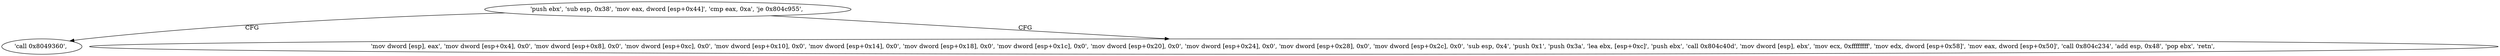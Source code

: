 digraph "func" {
"134531262" [label = "'push ebx', 'sub esp, 0x38', 'mov eax, dword [esp+0x44]', 'cmp eax, 0xa', 'je 0x804c955', " ]
"134531413" [label = "'call 0x8049360', " ]
"134531279" [label = "'mov dword [esp], eax', 'mov dword [esp+0x4], 0x0', 'mov dword [esp+0x8], 0x0', 'mov dword [esp+0xc], 0x0', 'mov dword [esp+0x10], 0x0', 'mov dword [esp+0x14], 0x0', 'mov dword [esp+0x18], 0x0', 'mov dword [esp+0x1c], 0x0', 'mov dword [esp+0x20], 0x0', 'mov dword [esp+0x24], 0x0', 'mov dword [esp+0x28], 0x0', 'mov dword [esp+0x2c], 0x0', 'sub esp, 0x4', 'push 0x1', 'push 0x3a', 'lea ebx, [esp+0xc]', 'push ebx', 'call 0x804c40d', 'mov dword [esp], ebx', 'mov ecx, 0xffffffff', 'mov edx, dword [esp+0x58]', 'mov eax, dword [esp+0x50]', 'call 0x804c234', 'add esp, 0x48', 'pop ebx', 'retn', " ]
"134531262" -> "134531413" [ label = "CFG" ]
"134531262" -> "134531279" [ label = "CFG" ]
}
